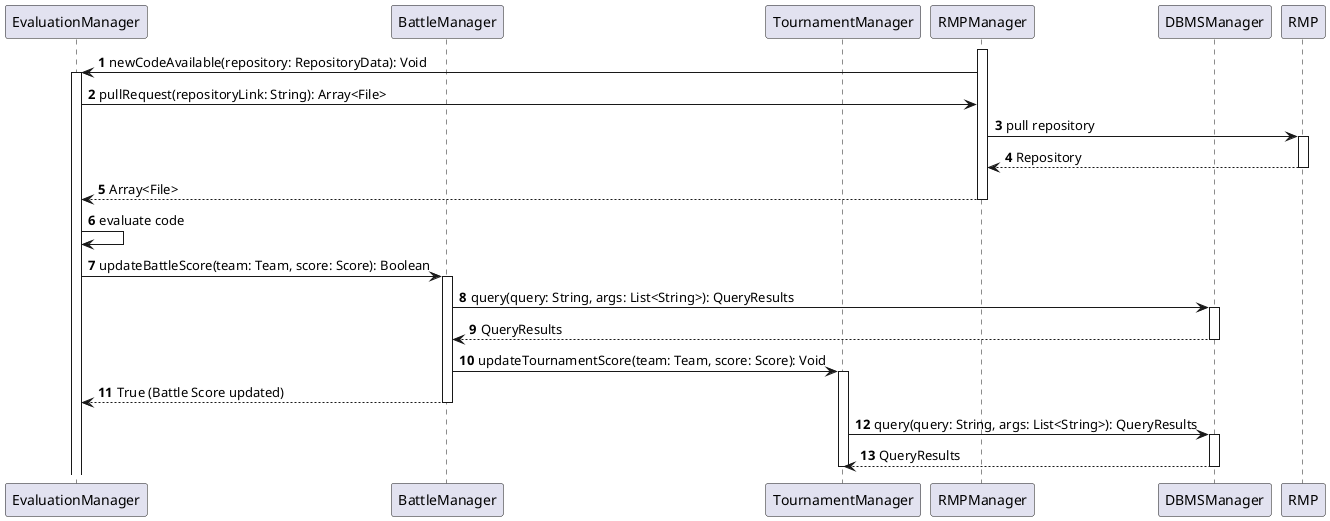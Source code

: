 @startuml

autonumber

participant EvaluationManager as EM
participant BattleManager as BM
participant TournamentManager as TM
participant RMPManager as RMP
participant DBMSManager as DBMS
participant RMP as rmpExt


activate RMP
RMP -> EM: newCodeAvailable(repository: RepositoryData): Void
activate EM
EM -> RMP: pullRequest(repositoryLink: String): Array<File>
RMP->rmpExt: pull repository
activate rmpExt
rmpExt-->RMP: Repository
deactivate rmpExt
RMP --> EM: Array<File>
deactivate RMP
EM -> EM: evaluate code
EM -> BM: updateBattleScore(team: Team, score: Score): Boolean
activate BM
BM->DBMS: query(query: String, args: List<String>): QueryResults
activate DBMS
DBMS-->BM: QueryResults
deactivate DBMS
BM -> TM: updateTournamentScore(team: Team, score: Score): Void
activate TM
BM --> EM: True (Battle Score updated)
deactivate BM
TM->DBMS: query(query: String, args: List<String>): QueryResults
activate DBMS
DBMS-->TM: QueryResults
deactivate DBMS
deactivate TM

@enduml